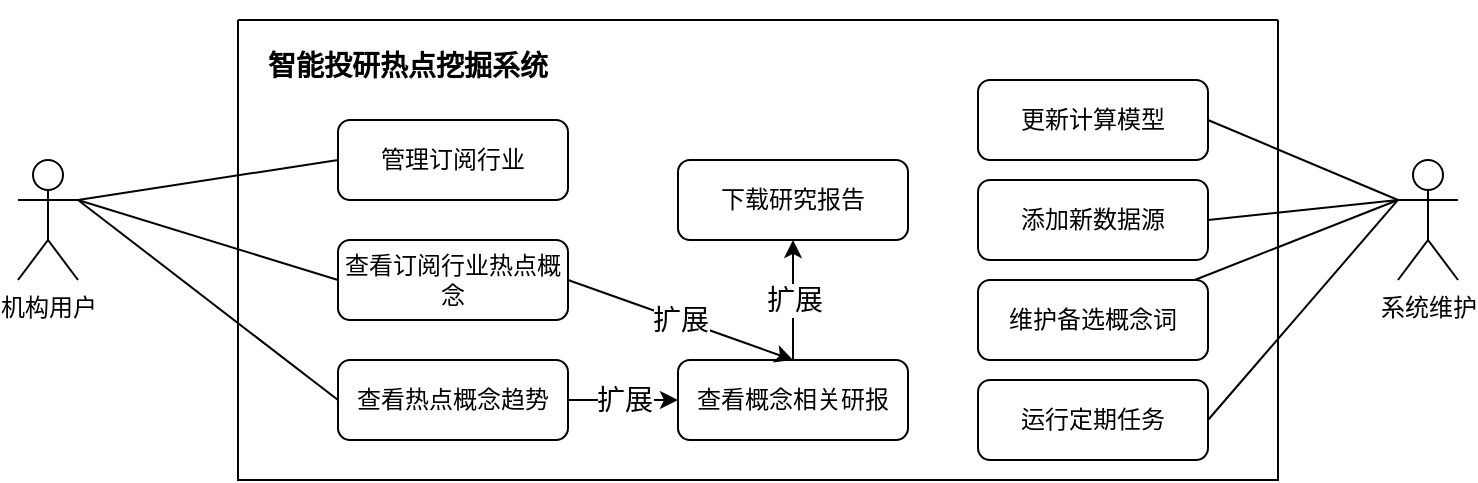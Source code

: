 <mxfile version="17.1.2" type="github">
  <diagram id="GHZjG3nToGS60NQF9C1E" name="第 1 页">
    <mxGraphModel dx="1211" dy="851" grid="1" gridSize="10" guides="1" tooltips="1" connect="1" arrows="1" fold="1" page="1" pageScale="1" pageWidth="850" pageHeight="1100" math="0" shadow="0">
      <root>
        <mxCell id="0" />
        <mxCell id="1" parent="0" />
        <mxCell id="Jjaj_gzugbMVMEQFxrty-10" style="rounded=0;orthogonalLoop=1;jettySize=auto;html=1;exitX=1;exitY=0.333;exitDx=0;exitDy=0;exitPerimeter=0;entryX=0;entryY=0.5;entryDx=0;entryDy=0;fontSize=14;endArrow=none;endFill=0;" parent="1" source="Jjaj_gzugbMVMEQFxrty-1" target="Jjaj_gzugbMVMEQFxrty-5" edge="1">
          <mxGeometry relative="1" as="geometry" />
        </mxCell>
        <mxCell id="Jjaj_gzugbMVMEQFxrty-11" style="edgeStyle=none;rounded=0;orthogonalLoop=1;jettySize=auto;html=1;exitX=1;exitY=0.333;exitDx=0;exitDy=0;exitPerimeter=0;entryX=0;entryY=0.5;entryDx=0;entryDy=0;fontSize=14;endArrow=none;endFill=0;" parent="1" source="Jjaj_gzugbMVMEQFxrty-1" target="Jjaj_gzugbMVMEQFxrty-7" edge="1">
          <mxGeometry relative="1" as="geometry" />
        </mxCell>
        <mxCell id="Jjaj_gzugbMVMEQFxrty-12" style="edgeStyle=none;rounded=0;orthogonalLoop=1;jettySize=auto;html=1;exitX=1;exitY=0.333;exitDx=0;exitDy=0;exitPerimeter=0;entryX=0;entryY=0.5;entryDx=0;entryDy=0;fontSize=14;endArrow=none;endFill=0;" parent="1" source="Jjaj_gzugbMVMEQFxrty-1" target="Jjaj_gzugbMVMEQFxrty-8" edge="1">
          <mxGeometry relative="1" as="geometry" />
        </mxCell>
        <mxCell id="Jjaj_gzugbMVMEQFxrty-1" value="机构用户" style="shape=umlActor;verticalLabelPosition=bottom;verticalAlign=top;html=1;outlineConnect=0;" parent="1" vertex="1">
          <mxGeometry x="65" y="160" width="30" height="60" as="geometry" />
        </mxCell>
        <mxCell id="Jjaj_gzugbMVMEQFxrty-4" value="" style="swimlane;startSize=0;" parent="1" vertex="1">
          <mxGeometry x="175" y="90" width="520" height="230" as="geometry" />
        </mxCell>
        <mxCell id="Jjaj_gzugbMVMEQFxrty-5" value="管理订阅行业" style="rounded=1;whiteSpace=wrap;html=1;" parent="Jjaj_gzugbMVMEQFxrty-4" vertex="1">
          <mxGeometry x="50" y="50" width="115" height="40" as="geometry" />
        </mxCell>
        <mxCell id="Jjaj_gzugbMVMEQFxrty-7" value="查看订阅行业热点概念" style="rounded=1;whiteSpace=wrap;html=1;" parent="Jjaj_gzugbMVMEQFxrty-4" vertex="1">
          <mxGeometry x="50" y="110" width="115" height="40" as="geometry" />
        </mxCell>
        <mxCell id="Jjaj_gzugbMVMEQFxrty-8" value="查看热点概念趋势" style="rounded=1;whiteSpace=wrap;html=1;" parent="Jjaj_gzugbMVMEQFxrty-4" vertex="1">
          <mxGeometry x="50" y="170" width="115" height="40" as="geometry" />
        </mxCell>
        <mxCell id="Jjaj_gzugbMVMEQFxrty-9" value="查看概念相关研报" style="rounded=1;whiteSpace=wrap;html=1;" parent="Jjaj_gzugbMVMEQFxrty-4" vertex="1">
          <mxGeometry x="220" y="170" width="115" height="40" as="geometry" />
        </mxCell>
        <mxCell id="Jjaj_gzugbMVMEQFxrty-16" value="扩展" style="endArrow=classic;html=1;rounded=0;fontSize=14;exitX=1;exitY=0.5;exitDx=0;exitDy=0;entryX=0.5;entryY=0;entryDx=0;entryDy=0;" parent="Jjaj_gzugbMVMEQFxrty-4" source="Jjaj_gzugbMVMEQFxrty-7" target="Jjaj_gzugbMVMEQFxrty-9" edge="1">
          <mxGeometry relative="1" as="geometry">
            <mxPoint x="120" y="150" as="sourcePoint" />
            <mxPoint x="220" y="150" as="targetPoint" />
          </mxGeometry>
        </mxCell>
        <mxCell id="Jjaj_gzugbMVMEQFxrty-17" value="扩展" style="edgeLabel;resizable=0;html=1;align=center;verticalAlign=middle;fontSize=14;" parent="Jjaj_gzugbMVMEQFxrty-16" connectable="0" vertex="1">
          <mxGeometry relative="1" as="geometry" />
        </mxCell>
        <mxCell id="Jjaj_gzugbMVMEQFxrty-18" value="扩展" style="endArrow=classic;html=1;rounded=0;fontSize=14;exitX=1;exitY=0.5;exitDx=0;exitDy=0;entryX=0;entryY=0.5;entryDx=0;entryDy=0;" parent="Jjaj_gzugbMVMEQFxrty-4" source="Jjaj_gzugbMVMEQFxrty-8" target="Jjaj_gzugbMVMEQFxrty-9" edge="1">
          <mxGeometry relative="1" as="geometry">
            <mxPoint x="210" y="140" as="sourcePoint" />
            <mxPoint x="297.5" y="180" as="targetPoint" />
          </mxGeometry>
        </mxCell>
        <mxCell id="Jjaj_gzugbMVMEQFxrty-19" value="扩展" style="edgeLabel;resizable=0;html=1;align=center;verticalAlign=middle;fontSize=14;" parent="Jjaj_gzugbMVMEQFxrty-18" connectable="0" vertex="1">
          <mxGeometry relative="1" as="geometry" />
        </mxCell>
        <mxCell id="Db-1Afv261UuwkbENgDf-1" value="下载研究报告" style="rounded=1;whiteSpace=wrap;html=1;" parent="Jjaj_gzugbMVMEQFxrty-4" vertex="1">
          <mxGeometry x="220" y="70" width="115" height="40" as="geometry" />
        </mxCell>
        <mxCell id="Db-1Afv261UuwkbENgDf-2" value="扩展" style="endArrow=classic;html=1;rounded=0;fontSize=14;exitX=0.5;exitY=0;exitDx=0;exitDy=0;entryX=0.5;entryY=1;entryDx=0;entryDy=0;" parent="Jjaj_gzugbMVMEQFxrty-4" source="Jjaj_gzugbMVMEQFxrty-9" target="Db-1Afv261UuwkbENgDf-1" edge="1">
          <mxGeometry relative="1" as="geometry">
            <mxPoint x="175" y="140" as="sourcePoint" />
            <mxPoint x="287.5" y="180" as="targetPoint" />
          </mxGeometry>
        </mxCell>
        <mxCell id="Db-1Afv261UuwkbENgDf-3" value="扩展" style="edgeLabel;resizable=0;html=1;align=center;verticalAlign=middle;fontSize=14;" parent="Db-1Afv261UuwkbENgDf-2" connectable="0" vertex="1">
          <mxGeometry relative="1" as="geometry" />
        </mxCell>
        <mxCell id="Db-1Afv261UuwkbENgDf-5" value="更新计算模型" style="rounded=1;whiteSpace=wrap;html=1;" parent="Jjaj_gzugbMVMEQFxrty-4" vertex="1">
          <mxGeometry x="370" y="30" width="115" height="40" as="geometry" />
        </mxCell>
        <mxCell id="Db-1Afv261UuwkbENgDf-6" value="添加新数据源" style="rounded=1;whiteSpace=wrap;html=1;" parent="Jjaj_gzugbMVMEQFxrty-4" vertex="1">
          <mxGeometry x="370" y="80" width="115" height="40" as="geometry" />
        </mxCell>
        <mxCell id="P9fE1Wn2BrOa8Re9Axps-1" value="维护备选概念词" style="rounded=1;whiteSpace=wrap;html=1;" vertex="1" parent="Jjaj_gzugbMVMEQFxrty-4">
          <mxGeometry x="370" y="130" width="115" height="40" as="geometry" />
        </mxCell>
        <mxCell id="P9fE1Wn2BrOa8Re9Axps-2" value="运行定期任务" style="rounded=1;whiteSpace=wrap;html=1;" vertex="1" parent="Jjaj_gzugbMVMEQFxrty-4">
          <mxGeometry x="370" y="180" width="115" height="40" as="geometry" />
        </mxCell>
        <mxCell id="Jjaj_gzugbMVMEQFxrty-6" value="&lt;h1&gt;&lt;font style=&quot;font-size: 14px&quot;&gt;智能投研热点挖掘系统&lt;/font&gt;&lt;/h1&gt;" style="text;html=1;strokeColor=none;fillColor=none;spacing=5;spacingTop=-20;whiteSpace=wrap;overflow=hidden;rounded=0;" parent="1" vertex="1">
          <mxGeometry x="185" y="90" width="240" height="40" as="geometry" />
        </mxCell>
        <mxCell id="Db-1Afv261UuwkbENgDf-8" style="rounded=0;orthogonalLoop=1;jettySize=auto;html=1;exitX=0;exitY=0.333;exitDx=0;exitDy=0;exitPerimeter=0;entryX=1;entryY=0.5;entryDx=0;entryDy=0;endArrow=none;endFill=0;" parent="1" source="Db-1Afv261UuwkbENgDf-4" target="Db-1Afv261UuwkbENgDf-5" edge="1">
          <mxGeometry relative="1" as="geometry" />
        </mxCell>
        <mxCell id="Db-1Afv261UuwkbENgDf-9" style="edgeStyle=none;rounded=0;orthogonalLoop=1;jettySize=auto;html=1;exitX=0;exitY=0.333;exitDx=0;exitDy=0;exitPerimeter=0;entryX=1;entryY=0.5;entryDx=0;entryDy=0;endArrow=none;endFill=0;" parent="1" source="Db-1Afv261UuwkbENgDf-4" target="Db-1Afv261UuwkbENgDf-6" edge="1">
          <mxGeometry relative="1" as="geometry" />
        </mxCell>
        <mxCell id="P9fE1Wn2BrOa8Re9Axps-4" style="rounded=0;orthogonalLoop=1;jettySize=auto;html=1;exitX=0;exitY=0.333;exitDx=0;exitDy=0;exitPerimeter=0;strokeWidth=1;endArrow=none;endFill=0;" edge="1" parent="1" source="Db-1Afv261UuwkbENgDf-4" target="P9fE1Wn2BrOa8Re9Axps-1">
          <mxGeometry relative="1" as="geometry" />
        </mxCell>
        <mxCell id="P9fE1Wn2BrOa8Re9Axps-5" style="edgeStyle=none;rounded=0;orthogonalLoop=1;jettySize=auto;html=1;exitX=0;exitY=0.333;exitDx=0;exitDy=0;exitPerimeter=0;entryX=1;entryY=0.5;entryDx=0;entryDy=0;endArrow=none;endFill=0;strokeWidth=1;" edge="1" parent="1" source="Db-1Afv261UuwkbENgDf-4" target="P9fE1Wn2BrOa8Re9Axps-2">
          <mxGeometry relative="1" as="geometry" />
        </mxCell>
        <mxCell id="Db-1Afv261UuwkbENgDf-4" value="系统维护" style="shape=umlActor;verticalLabelPosition=bottom;verticalAlign=top;html=1;outlineConnect=0;" parent="1" vertex="1">
          <mxGeometry x="755" y="160" width="30" height="60" as="geometry" />
        </mxCell>
      </root>
    </mxGraphModel>
  </diagram>
</mxfile>
